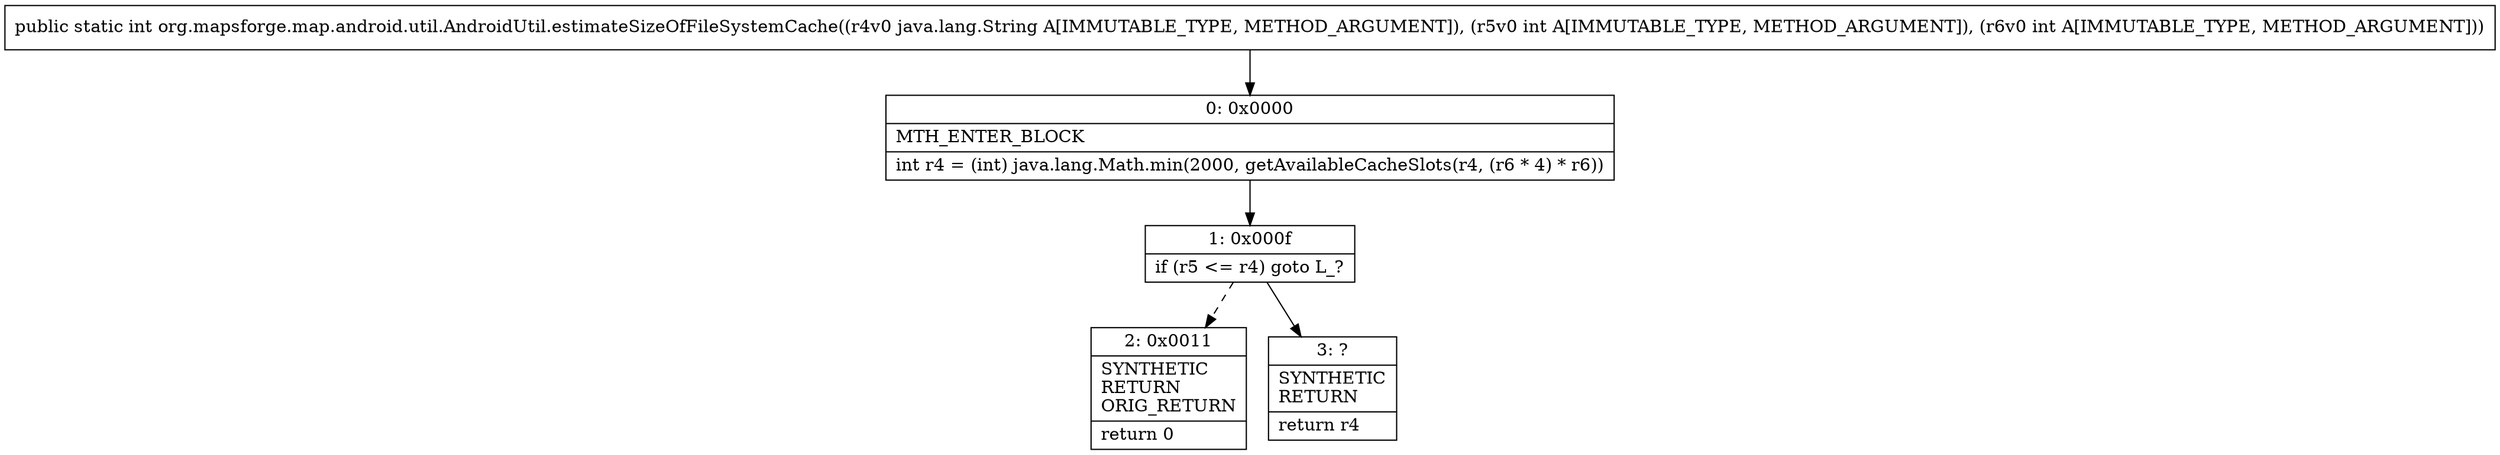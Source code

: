 digraph "CFG fororg.mapsforge.map.android.util.AndroidUtil.estimateSizeOfFileSystemCache(Ljava\/lang\/String;II)I" {
Node_0 [shape=record,label="{0\:\ 0x0000|MTH_ENTER_BLOCK\l|int r4 = (int) java.lang.Math.min(2000, getAvailableCacheSlots(r4, (r6 * 4) * r6))\l}"];
Node_1 [shape=record,label="{1\:\ 0x000f|if (r5 \<= r4) goto L_?\l}"];
Node_2 [shape=record,label="{2\:\ 0x0011|SYNTHETIC\lRETURN\lORIG_RETURN\l|return 0\l}"];
Node_3 [shape=record,label="{3\:\ ?|SYNTHETIC\lRETURN\l|return r4\l}"];
MethodNode[shape=record,label="{public static int org.mapsforge.map.android.util.AndroidUtil.estimateSizeOfFileSystemCache((r4v0 java.lang.String A[IMMUTABLE_TYPE, METHOD_ARGUMENT]), (r5v0 int A[IMMUTABLE_TYPE, METHOD_ARGUMENT]), (r6v0 int A[IMMUTABLE_TYPE, METHOD_ARGUMENT])) }"];
MethodNode -> Node_0;
Node_0 -> Node_1;
Node_1 -> Node_2[style=dashed];
Node_1 -> Node_3;
}

